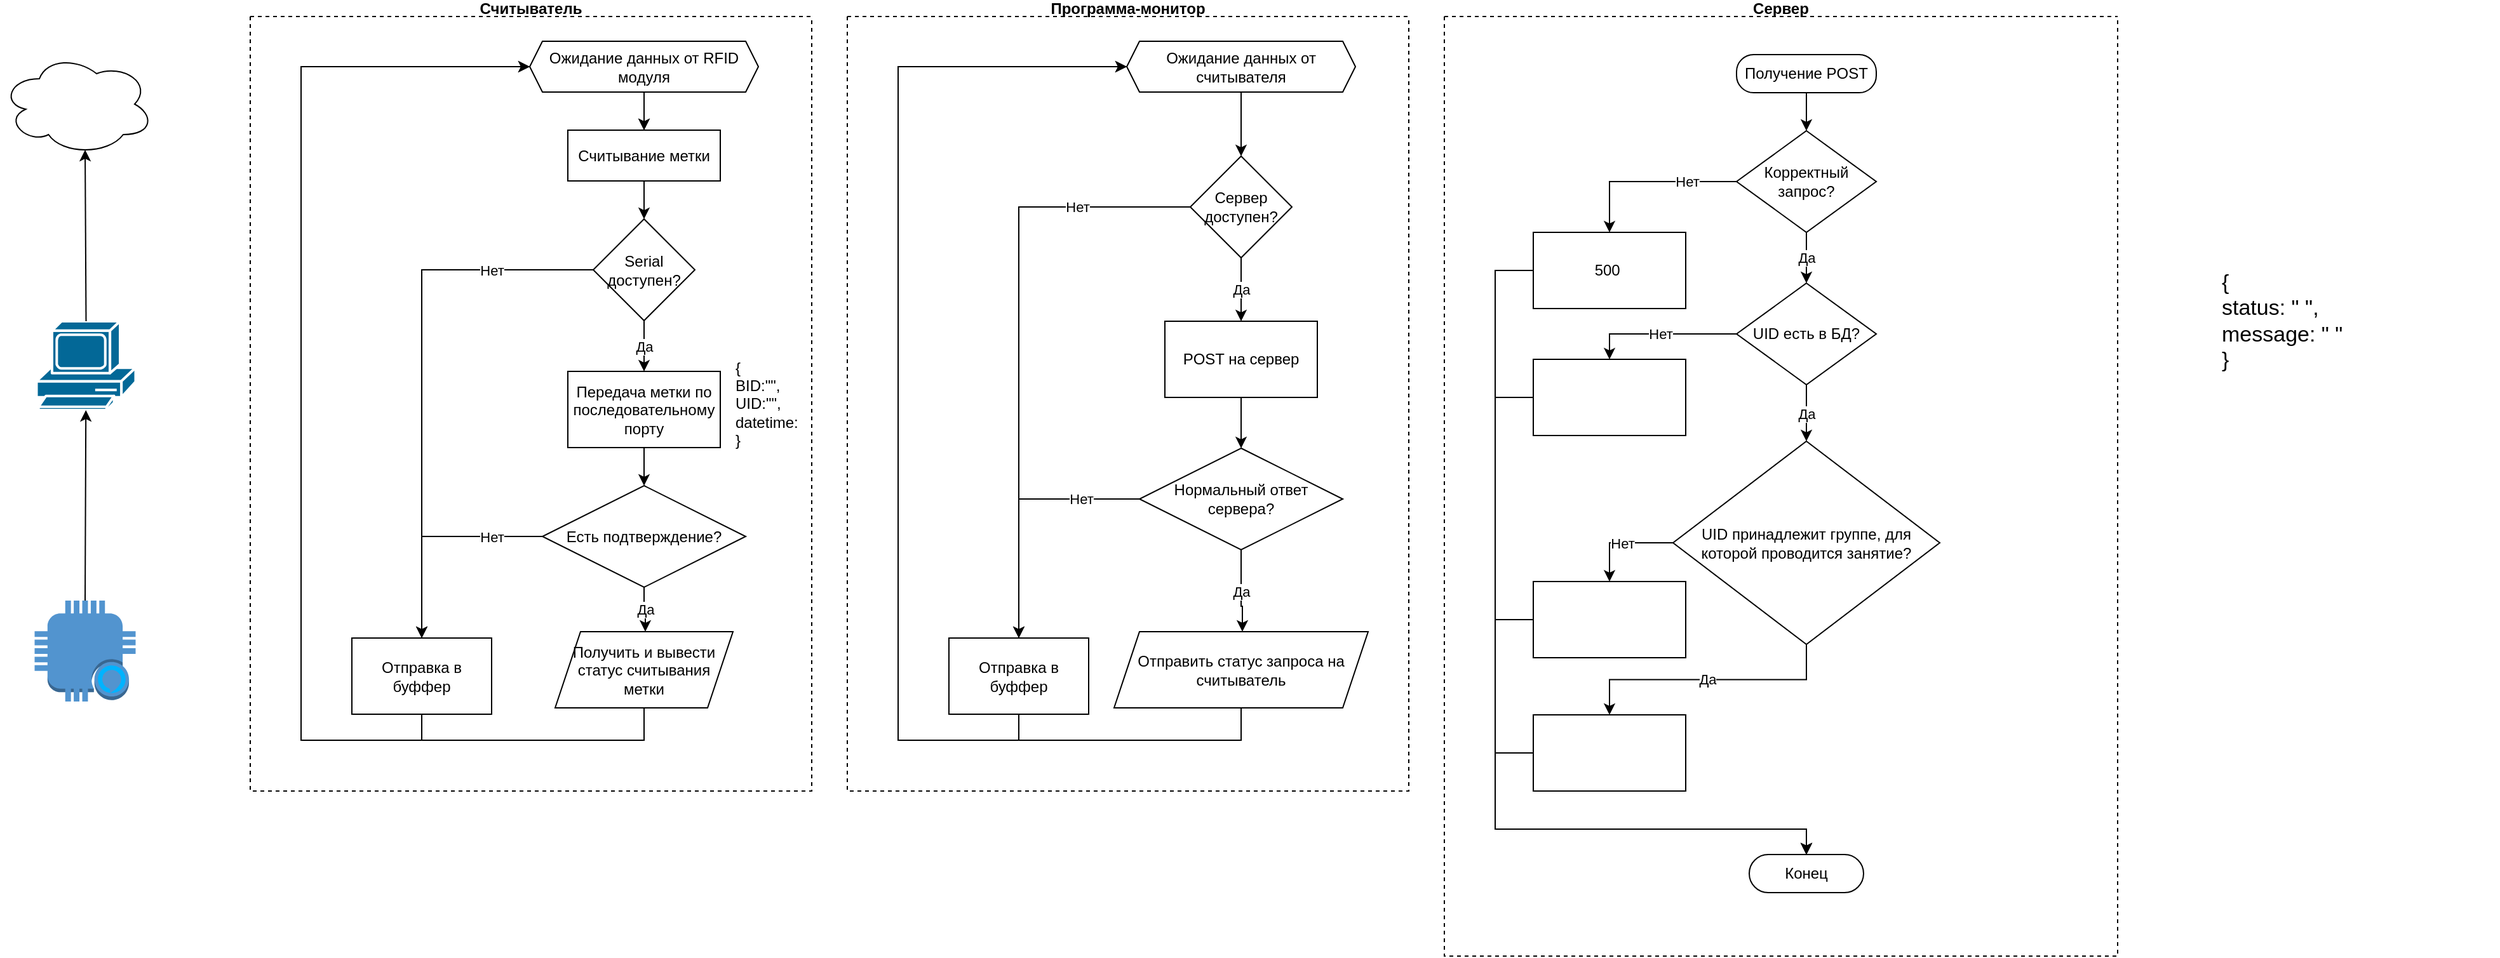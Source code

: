<mxfile version="23.1.5" type="device">
  <diagram name="Страница — 1" id="WOYqKdzdzDV9ytU2vDm6">
    <mxGraphModel dx="1331" dy="868" grid="1" gridSize="10" guides="1" tooltips="1" connect="1" arrows="1" fold="1" page="1" pageScale="1" pageWidth="827" pageHeight="1169" math="0" shadow="0">
      <root>
        <mxCell id="0" />
        <mxCell id="1" parent="0" />
        <mxCell id="_RcObp1UKZZbAm8PMu90-1" value="" style="ellipse;shape=cloud;whiteSpace=wrap;html=1;" parent="1" vertex="1">
          <mxGeometry x="34" y="119" width="120" height="80" as="geometry" />
        </mxCell>
        <mxCell id="_RcObp1UKZZbAm8PMu90-2" value="" style="shape=mxgraph.cisco.computers_and_peripherals.pc;sketch=0;html=1;pointerEvents=1;dashed=0;fillColor=#036897;strokeColor=#ffffff;strokeWidth=2;verticalLabelPosition=bottom;verticalAlign=top;align=center;outlineConnect=0;" parent="1" vertex="1">
          <mxGeometry x="61.75" y="330" width="78" height="70" as="geometry" />
        </mxCell>
        <mxCell id="_RcObp1UKZZbAm8PMu90-4" value="" style="outlineConnect=0;dashed=0;verticalLabelPosition=bottom;verticalAlign=top;align=center;html=1;shape=mxgraph.aws3.alexa_enabled_device;fillColor=#5294CF;gradientColor=none;" parent="1" vertex="1">
          <mxGeometry x="60.25" y="550" width="79.5" height="79.5" as="geometry" />
        </mxCell>
        <mxCell id="_RcObp1UKZZbAm8PMu90-5" value="" style="endArrow=classic;html=1;rounded=0;exitX=0.5;exitY=0;exitDx=0;exitDy=0;exitPerimeter=0;" parent="1" target="_RcObp1UKZZbAm8PMu90-2" edge="1" source="_RcObp1UKZZbAm8PMu90-4">
          <mxGeometry width="50" height="50" relative="1" as="geometry">
            <mxPoint x="220" y="420" as="sourcePoint" />
            <mxPoint x="260" y="520" as="targetPoint" />
          </mxGeometry>
        </mxCell>
        <mxCell id="_RcObp1UKZZbAm8PMu90-6" value="" style="endArrow=classic;html=1;rounded=0;entryX=0.55;entryY=0.95;entryDx=0;entryDy=0;entryPerimeter=0;exitX=0.5;exitY=0;exitDx=0;exitDy=0;exitPerimeter=0;" parent="1" source="_RcObp1UKZZbAm8PMu90-2" target="_RcObp1UKZZbAm8PMu90-1" edge="1">
          <mxGeometry width="50" height="50" relative="1" as="geometry">
            <mxPoint x="220" y="470" as="sourcePoint" />
            <mxPoint x="270" y="420" as="targetPoint" />
          </mxGeometry>
        </mxCell>
        <mxCell id="eG0Ae-GjSdYo6eCBfR_g-20" value="Считыватель&#xa;" style="swimlane;startSize=0;dashed=1;" vertex="1" parent="1">
          <mxGeometry x="230" y="90" width="442" height="610" as="geometry" />
        </mxCell>
        <mxCell id="eG0Ae-GjSdYo6eCBfR_g-64" style="edgeStyle=orthogonalEdgeStyle;rounded=0;orthogonalLoop=1;jettySize=auto;html=1;entryX=0.5;entryY=0;entryDx=0;entryDy=0;" edge="1" parent="eG0Ae-GjSdYo6eCBfR_g-20" source="eG0Ae-GjSdYo6eCBfR_g-1" target="eG0Ae-GjSdYo6eCBfR_g-3">
          <mxGeometry relative="1" as="geometry" />
        </mxCell>
        <mxCell id="eG0Ae-GjSdYo6eCBfR_g-1" value="Ожидание данных от RFID модуля" style="shape=hexagon;perimeter=hexagonPerimeter2;whiteSpace=wrap;html=1;fixedSize=1;size=10;" vertex="1" parent="eG0Ae-GjSdYo6eCBfR_g-20">
          <mxGeometry x="220" y="19.5" width="180" height="40" as="geometry" />
        </mxCell>
        <mxCell id="eG0Ae-GjSdYo6eCBfR_g-2" value="Serial доступен?" style="rhombus;whiteSpace=wrap;html=1;" vertex="1" parent="eG0Ae-GjSdYo6eCBfR_g-20">
          <mxGeometry x="270" y="159.5" width="80" height="80" as="geometry" />
        </mxCell>
        <mxCell id="eG0Ae-GjSdYo6eCBfR_g-8" style="edgeStyle=orthogonalEdgeStyle;rounded=0;orthogonalLoop=1;jettySize=auto;html=1;entryX=0.5;entryY=0;entryDx=0;entryDy=0;" edge="1" parent="eG0Ae-GjSdYo6eCBfR_g-20" source="eG0Ae-GjSdYo6eCBfR_g-3" target="eG0Ae-GjSdYo6eCBfR_g-2">
          <mxGeometry relative="1" as="geometry" />
        </mxCell>
        <mxCell id="eG0Ae-GjSdYo6eCBfR_g-3" value="Считывание метки" style="rounded=0;whiteSpace=wrap;html=1;" vertex="1" parent="eG0Ae-GjSdYo6eCBfR_g-20">
          <mxGeometry x="250" y="89.5" width="120" height="40" as="geometry" />
        </mxCell>
        <mxCell id="eG0Ae-GjSdYo6eCBfR_g-4" style="edgeStyle=orthogonalEdgeStyle;rounded=0;orthogonalLoop=1;jettySize=auto;html=1;entryX=0.5;entryY=0;entryDx=0;entryDy=0;" edge="1" parent="eG0Ae-GjSdYo6eCBfR_g-20" source="eG0Ae-GjSdYo6eCBfR_g-1" target="eG0Ae-GjSdYo6eCBfR_g-3">
          <mxGeometry relative="1" as="geometry" />
        </mxCell>
        <mxCell id="eG0Ae-GjSdYo6eCBfR_g-5" value="Передача метки по последовательному порту" style="rounded=0;whiteSpace=wrap;html=1;" vertex="1" parent="eG0Ae-GjSdYo6eCBfR_g-20">
          <mxGeometry x="250" y="279.5" width="120" height="60" as="geometry" />
        </mxCell>
        <mxCell id="eG0Ae-GjSdYo6eCBfR_g-9" value="Да" style="edgeStyle=orthogonalEdgeStyle;rounded=0;orthogonalLoop=1;jettySize=auto;html=1;entryX=0.5;entryY=0;entryDx=0;entryDy=0;" edge="1" parent="eG0Ae-GjSdYo6eCBfR_g-20" source="eG0Ae-GjSdYo6eCBfR_g-2" target="eG0Ae-GjSdYo6eCBfR_g-5">
          <mxGeometry relative="1" as="geometry" />
        </mxCell>
        <mxCell id="eG0Ae-GjSdYo6eCBfR_g-10" value="Есть подтверждение?" style="rhombus;whiteSpace=wrap;html=1;" vertex="1" parent="eG0Ae-GjSdYo6eCBfR_g-20">
          <mxGeometry x="230" y="369.5" width="160" height="80" as="geometry" />
        </mxCell>
        <mxCell id="eG0Ae-GjSdYo6eCBfR_g-11" style="edgeStyle=orthogonalEdgeStyle;rounded=0;orthogonalLoop=1;jettySize=auto;html=1;entryX=0.5;entryY=0;entryDx=0;entryDy=0;" edge="1" parent="eG0Ae-GjSdYo6eCBfR_g-20" source="eG0Ae-GjSdYo6eCBfR_g-5" target="eG0Ae-GjSdYo6eCBfR_g-10">
          <mxGeometry relative="1" as="geometry" />
        </mxCell>
        <mxCell id="eG0Ae-GjSdYo6eCBfR_g-18" style="edgeStyle=orthogonalEdgeStyle;rounded=0;orthogonalLoop=1;jettySize=auto;html=1;entryX=0;entryY=0.5;entryDx=0;entryDy=0;" edge="1" parent="eG0Ae-GjSdYo6eCBfR_g-20" source="eG0Ae-GjSdYo6eCBfR_g-14" target="eG0Ae-GjSdYo6eCBfR_g-1">
          <mxGeometry relative="1" as="geometry">
            <Array as="points">
              <mxPoint x="310" y="570" />
              <mxPoint x="40" y="570" />
              <mxPoint x="40" y="40" />
            </Array>
          </mxGeometry>
        </mxCell>
        <mxCell id="eG0Ae-GjSdYo6eCBfR_g-14" value="Получить и вывести статус считывания метки" style="shape=parallelogram;perimeter=parallelogramPerimeter;whiteSpace=wrap;html=1;fixedSize=1;" vertex="1" parent="eG0Ae-GjSdYo6eCBfR_g-20">
          <mxGeometry x="240" y="484.5" width="140" height="60" as="geometry" />
        </mxCell>
        <mxCell id="eG0Ae-GjSdYo6eCBfR_g-13" value="Да" style="edgeStyle=orthogonalEdgeStyle;rounded=0;orthogonalLoop=1;jettySize=auto;html=1;" edge="1" parent="eG0Ae-GjSdYo6eCBfR_g-20" source="eG0Ae-GjSdYo6eCBfR_g-10" target="eG0Ae-GjSdYo6eCBfR_g-14">
          <mxGeometry relative="1" as="geometry">
            <mxPoint x="310" y="479.5" as="targetPoint" />
            <Array as="points">
              <mxPoint x="310" y="464.5" />
              <mxPoint x="311" y="464.5" />
            </Array>
          </mxGeometry>
        </mxCell>
        <mxCell id="eG0Ae-GjSdYo6eCBfR_g-19" style="edgeStyle=orthogonalEdgeStyle;rounded=0;orthogonalLoop=1;jettySize=auto;html=1;entryX=0;entryY=0.5;entryDx=0;entryDy=0;" edge="1" parent="eG0Ae-GjSdYo6eCBfR_g-20" source="eG0Ae-GjSdYo6eCBfR_g-15" target="eG0Ae-GjSdYo6eCBfR_g-1">
          <mxGeometry relative="1" as="geometry">
            <Array as="points">
              <mxPoint x="135" y="570" />
              <mxPoint x="40" y="570" />
              <mxPoint x="40" y="40" />
            </Array>
          </mxGeometry>
        </mxCell>
        <mxCell id="eG0Ae-GjSdYo6eCBfR_g-15" value="Отправка в буффер" style="rounded=0;whiteSpace=wrap;html=1;" vertex="1" parent="eG0Ae-GjSdYo6eCBfR_g-20">
          <mxGeometry x="80" y="489.5" width="110" height="60" as="geometry" />
        </mxCell>
        <mxCell id="eG0Ae-GjSdYo6eCBfR_g-16" value="Нет" style="edgeStyle=orthogonalEdgeStyle;rounded=0;orthogonalLoop=1;jettySize=auto;html=1;entryX=0.5;entryY=0;entryDx=0;entryDy=0;" edge="1" parent="eG0Ae-GjSdYo6eCBfR_g-20" source="eG0Ae-GjSdYo6eCBfR_g-2" target="eG0Ae-GjSdYo6eCBfR_g-15">
          <mxGeometry x="-0.624" relative="1" as="geometry">
            <mxPoint as="offset" />
          </mxGeometry>
        </mxCell>
        <mxCell id="eG0Ae-GjSdYo6eCBfR_g-17" value="Нет" style="edgeStyle=orthogonalEdgeStyle;rounded=0;orthogonalLoop=1;jettySize=auto;html=1;entryX=0.5;entryY=0;entryDx=0;entryDy=0;" edge="1" parent="eG0Ae-GjSdYo6eCBfR_g-20" source="eG0Ae-GjSdYo6eCBfR_g-10" target="eG0Ae-GjSdYo6eCBfR_g-15">
          <mxGeometry x="-0.543" relative="1" as="geometry">
            <mxPoint as="offset" />
          </mxGeometry>
        </mxCell>
        <mxCell id="eG0Ae-GjSdYo6eCBfR_g-42" value="{&lt;br&gt;BID:&quot;&quot;, UID:&quot;&quot;,&lt;br&gt;datetime:&amp;nbsp;&lt;br&gt;}" style="text;html=1;align=left;verticalAlign=middle;whiteSpace=wrap;rounded=0;" vertex="1" parent="eG0Ae-GjSdYo6eCBfR_g-20">
          <mxGeometry x="380" y="290" width="60" height="30" as="geometry" />
        </mxCell>
        <mxCell id="eG0Ae-GjSdYo6eCBfR_g-21" value="Программа-монитор&#xa;" style="swimlane;startSize=0;dashed=1;" vertex="1" parent="1">
          <mxGeometry x="700" y="90" width="442" height="610" as="geometry" />
        </mxCell>
        <mxCell id="eG0Ae-GjSdYo6eCBfR_g-22" value="Ожидание данных от считывателя" style="shape=hexagon;perimeter=hexagonPerimeter2;whiteSpace=wrap;html=1;fixedSize=1;size=10;" vertex="1" parent="eG0Ae-GjSdYo6eCBfR_g-21">
          <mxGeometry x="220" y="19.5" width="180" height="40" as="geometry" />
        </mxCell>
        <mxCell id="eG0Ae-GjSdYo6eCBfR_g-23" value="Сервер доступен?" style="rhombus;whiteSpace=wrap;html=1;" vertex="1" parent="eG0Ae-GjSdYo6eCBfR_g-21">
          <mxGeometry x="270" y="110" width="80" height="80" as="geometry" />
        </mxCell>
        <mxCell id="eG0Ae-GjSdYo6eCBfR_g-26" style="edgeStyle=orthogonalEdgeStyle;rounded=0;orthogonalLoop=1;jettySize=auto;html=1;entryX=0.5;entryY=0;entryDx=0;entryDy=0;" edge="1" parent="eG0Ae-GjSdYo6eCBfR_g-21" source="eG0Ae-GjSdYo6eCBfR_g-22" target="eG0Ae-GjSdYo6eCBfR_g-23">
          <mxGeometry relative="1" as="geometry">
            <mxPoint x="310" y="89.5" as="targetPoint" />
          </mxGeometry>
        </mxCell>
        <mxCell id="eG0Ae-GjSdYo6eCBfR_g-27" value="POST на сервер" style="rounded=0;whiteSpace=wrap;html=1;" vertex="1" parent="eG0Ae-GjSdYo6eCBfR_g-21">
          <mxGeometry x="250" y="240" width="120" height="60" as="geometry" />
        </mxCell>
        <mxCell id="eG0Ae-GjSdYo6eCBfR_g-28" value="Да" style="edgeStyle=orthogonalEdgeStyle;rounded=0;orthogonalLoop=1;jettySize=auto;html=1;entryX=0.5;entryY=0;entryDx=0;entryDy=0;" edge="1" parent="eG0Ae-GjSdYo6eCBfR_g-21" source="eG0Ae-GjSdYo6eCBfR_g-23" target="eG0Ae-GjSdYo6eCBfR_g-27">
          <mxGeometry relative="1" as="geometry" />
        </mxCell>
        <mxCell id="eG0Ae-GjSdYo6eCBfR_g-29" value="Нормальный ответ сервера?" style="rhombus;whiteSpace=wrap;html=1;" vertex="1" parent="eG0Ae-GjSdYo6eCBfR_g-21">
          <mxGeometry x="230" y="340" width="160" height="80" as="geometry" />
        </mxCell>
        <mxCell id="eG0Ae-GjSdYo6eCBfR_g-30" style="edgeStyle=orthogonalEdgeStyle;rounded=0;orthogonalLoop=1;jettySize=auto;html=1;entryX=0.5;entryY=0;entryDx=0;entryDy=0;" edge="1" parent="eG0Ae-GjSdYo6eCBfR_g-21" source="eG0Ae-GjSdYo6eCBfR_g-27" target="eG0Ae-GjSdYo6eCBfR_g-29">
          <mxGeometry relative="1" as="geometry" />
        </mxCell>
        <mxCell id="eG0Ae-GjSdYo6eCBfR_g-31" style="edgeStyle=orthogonalEdgeStyle;rounded=0;orthogonalLoop=1;jettySize=auto;html=1;entryX=0;entryY=0.5;entryDx=0;entryDy=0;" edge="1" parent="eG0Ae-GjSdYo6eCBfR_g-21" source="eG0Ae-GjSdYo6eCBfR_g-32" target="eG0Ae-GjSdYo6eCBfR_g-22">
          <mxGeometry relative="1" as="geometry">
            <Array as="points">
              <mxPoint x="310" y="570" />
              <mxPoint x="40" y="570" />
              <mxPoint x="40" y="40" />
            </Array>
          </mxGeometry>
        </mxCell>
        <mxCell id="eG0Ae-GjSdYo6eCBfR_g-32" value="Отправить статус запроса на считыватель" style="shape=parallelogram;perimeter=parallelogramPerimeter;whiteSpace=wrap;html=1;fixedSize=1;" vertex="1" parent="eG0Ae-GjSdYo6eCBfR_g-21">
          <mxGeometry x="210" y="484.5" width="200" height="60" as="geometry" />
        </mxCell>
        <mxCell id="eG0Ae-GjSdYo6eCBfR_g-33" value="Да" style="edgeStyle=orthogonalEdgeStyle;rounded=0;orthogonalLoop=1;jettySize=auto;html=1;" edge="1" parent="eG0Ae-GjSdYo6eCBfR_g-21" source="eG0Ae-GjSdYo6eCBfR_g-29" target="eG0Ae-GjSdYo6eCBfR_g-32">
          <mxGeometry relative="1" as="geometry">
            <mxPoint x="310" y="479.5" as="targetPoint" />
            <Array as="points">
              <mxPoint x="310" y="464.5" />
              <mxPoint x="311" y="464.5" />
            </Array>
          </mxGeometry>
        </mxCell>
        <mxCell id="eG0Ae-GjSdYo6eCBfR_g-34" style="edgeStyle=orthogonalEdgeStyle;rounded=0;orthogonalLoop=1;jettySize=auto;html=1;entryX=0;entryY=0.5;entryDx=0;entryDy=0;" edge="1" parent="eG0Ae-GjSdYo6eCBfR_g-21" source="eG0Ae-GjSdYo6eCBfR_g-35" target="eG0Ae-GjSdYo6eCBfR_g-22">
          <mxGeometry relative="1" as="geometry">
            <Array as="points">
              <mxPoint x="135" y="570" />
              <mxPoint x="40" y="570" />
              <mxPoint x="40" y="40" />
            </Array>
          </mxGeometry>
        </mxCell>
        <mxCell id="eG0Ae-GjSdYo6eCBfR_g-35" value="Отправка в буффер" style="rounded=0;whiteSpace=wrap;html=1;" vertex="1" parent="eG0Ae-GjSdYo6eCBfR_g-21">
          <mxGeometry x="80" y="489.5" width="110" height="60" as="geometry" />
        </mxCell>
        <mxCell id="eG0Ae-GjSdYo6eCBfR_g-36" value="Нет" style="edgeStyle=orthogonalEdgeStyle;rounded=0;orthogonalLoop=1;jettySize=auto;html=1;entryX=0.5;entryY=0;entryDx=0;entryDy=0;" edge="1" parent="eG0Ae-GjSdYo6eCBfR_g-21" source="eG0Ae-GjSdYo6eCBfR_g-23" target="eG0Ae-GjSdYo6eCBfR_g-35">
          <mxGeometry x="-0.624" relative="1" as="geometry">
            <mxPoint as="offset" />
          </mxGeometry>
        </mxCell>
        <mxCell id="eG0Ae-GjSdYo6eCBfR_g-37" value="Нет" style="edgeStyle=orthogonalEdgeStyle;rounded=0;orthogonalLoop=1;jettySize=auto;html=1;entryX=0.5;entryY=0;entryDx=0;entryDy=0;" edge="1" parent="eG0Ae-GjSdYo6eCBfR_g-21" source="eG0Ae-GjSdYo6eCBfR_g-29" target="eG0Ae-GjSdYo6eCBfR_g-35">
          <mxGeometry x="-0.543" relative="1" as="geometry">
            <mxPoint as="offset" />
          </mxGeometry>
        </mxCell>
        <mxCell id="eG0Ae-GjSdYo6eCBfR_g-51" value="Сервер&#xa;" style="swimlane;startSize=0;dashed=1;" vertex="1" parent="1">
          <mxGeometry x="1170" y="90" width="530" height="740" as="geometry" />
        </mxCell>
        <mxCell id="eG0Ae-GjSdYo6eCBfR_g-41" value="Получение POST" style="rounded=1;whiteSpace=wrap;html=1;arcSize=45;" vertex="1" parent="eG0Ae-GjSdYo6eCBfR_g-51">
          <mxGeometry x="230" y="30" width="110" height="30" as="geometry" />
        </mxCell>
        <mxCell id="eG0Ae-GjSdYo6eCBfR_g-43" value="Корректный запрос?" style="rhombus;whiteSpace=wrap;html=1;" vertex="1" parent="eG0Ae-GjSdYo6eCBfR_g-51">
          <mxGeometry x="230" y="90" width="110" height="80" as="geometry" />
        </mxCell>
        <mxCell id="eG0Ae-GjSdYo6eCBfR_g-44" style="edgeStyle=orthogonalEdgeStyle;rounded=0;orthogonalLoop=1;jettySize=auto;html=1;entryX=0.5;entryY=0;entryDx=0;entryDy=0;" edge="1" parent="eG0Ae-GjSdYo6eCBfR_g-51" source="eG0Ae-GjSdYo6eCBfR_g-41" target="eG0Ae-GjSdYo6eCBfR_g-43">
          <mxGeometry relative="1" as="geometry" />
        </mxCell>
        <mxCell id="eG0Ae-GjSdYo6eCBfR_g-59" style="edgeStyle=orthogonalEdgeStyle;rounded=0;orthogonalLoop=1;jettySize=auto;html=1;entryX=0.5;entryY=0;entryDx=0;entryDy=0;" edge="1" parent="eG0Ae-GjSdYo6eCBfR_g-51" source="eG0Ae-GjSdYo6eCBfR_g-45" target="eG0Ae-GjSdYo6eCBfR_g-58">
          <mxGeometry relative="1" as="geometry">
            <Array as="points">
              <mxPoint x="40" y="200" />
              <mxPoint x="40" y="640" />
              <mxPoint x="285" y="640" />
            </Array>
          </mxGeometry>
        </mxCell>
        <mxCell id="eG0Ae-GjSdYo6eCBfR_g-45" value="500&amp;nbsp;" style="rounded=0;whiteSpace=wrap;html=1;" vertex="1" parent="eG0Ae-GjSdYo6eCBfR_g-51">
          <mxGeometry x="70" y="170" width="120" height="60" as="geometry" />
        </mxCell>
        <mxCell id="eG0Ae-GjSdYo6eCBfR_g-46" value="Нет" style="edgeStyle=orthogonalEdgeStyle;rounded=0;orthogonalLoop=1;jettySize=auto;html=1;entryX=0.5;entryY=0;entryDx=0;entryDy=0;" edge="1" parent="eG0Ae-GjSdYo6eCBfR_g-51" source="eG0Ae-GjSdYo6eCBfR_g-43" target="eG0Ae-GjSdYo6eCBfR_g-45">
          <mxGeometry x="-0.444" relative="1" as="geometry">
            <Array as="points">
              <mxPoint x="130" y="130" />
            </Array>
            <mxPoint as="offset" />
          </mxGeometry>
        </mxCell>
        <mxCell id="eG0Ae-GjSdYo6eCBfR_g-53" value="Да" style="edgeStyle=orthogonalEdgeStyle;rounded=0;orthogonalLoop=1;jettySize=auto;html=1;entryX=0.5;entryY=0;entryDx=0;entryDy=0;" edge="1" parent="eG0Ae-GjSdYo6eCBfR_g-51" source="eG0Ae-GjSdYo6eCBfR_g-47" target="eG0Ae-GjSdYo6eCBfR_g-52">
          <mxGeometry relative="1" as="geometry" />
        </mxCell>
        <mxCell id="eG0Ae-GjSdYo6eCBfR_g-47" value="UID есть в БД?" style="rhombus;whiteSpace=wrap;html=1;" vertex="1" parent="eG0Ae-GjSdYo6eCBfR_g-51">
          <mxGeometry x="230" y="210" width="110" height="80" as="geometry" />
        </mxCell>
        <mxCell id="eG0Ae-GjSdYo6eCBfR_g-48" value="Да" style="edgeStyle=orthogonalEdgeStyle;rounded=0;orthogonalLoop=1;jettySize=auto;html=1;entryX=0.5;entryY=0;entryDx=0;entryDy=0;" edge="1" parent="eG0Ae-GjSdYo6eCBfR_g-51" source="eG0Ae-GjSdYo6eCBfR_g-43" target="eG0Ae-GjSdYo6eCBfR_g-47">
          <mxGeometry relative="1" as="geometry" />
        </mxCell>
        <mxCell id="eG0Ae-GjSdYo6eCBfR_g-60" style="edgeStyle=orthogonalEdgeStyle;rounded=0;orthogonalLoop=1;jettySize=auto;html=1;" edge="1" parent="eG0Ae-GjSdYo6eCBfR_g-51" source="eG0Ae-GjSdYo6eCBfR_g-49" target="eG0Ae-GjSdYo6eCBfR_g-58">
          <mxGeometry relative="1" as="geometry">
            <Array as="points">
              <mxPoint x="40" y="300" />
              <mxPoint x="40" y="640" />
              <mxPoint x="285" y="640" />
            </Array>
          </mxGeometry>
        </mxCell>
        <mxCell id="eG0Ae-GjSdYo6eCBfR_g-49" value="" style="rounded=0;whiteSpace=wrap;html=1;" vertex="1" parent="eG0Ae-GjSdYo6eCBfR_g-51">
          <mxGeometry x="70" y="270" width="120" height="60" as="geometry" />
        </mxCell>
        <mxCell id="eG0Ae-GjSdYo6eCBfR_g-50" value="Нет" style="edgeStyle=orthogonalEdgeStyle;rounded=0;orthogonalLoop=1;jettySize=auto;html=1;entryX=0.5;entryY=0;entryDx=0;entryDy=0;" edge="1" parent="eG0Ae-GjSdYo6eCBfR_g-51" source="eG0Ae-GjSdYo6eCBfR_g-47" target="eG0Ae-GjSdYo6eCBfR_g-49">
          <mxGeometry relative="1" as="geometry" />
        </mxCell>
        <mxCell id="eG0Ae-GjSdYo6eCBfR_g-55" value="Нет" style="edgeStyle=orthogonalEdgeStyle;rounded=0;orthogonalLoop=1;jettySize=auto;html=1;entryX=0.5;entryY=0;entryDx=0;entryDy=0;" edge="1" parent="eG0Ae-GjSdYo6eCBfR_g-51" source="eG0Ae-GjSdYo6eCBfR_g-52" target="eG0Ae-GjSdYo6eCBfR_g-54">
          <mxGeometry relative="1" as="geometry">
            <Array as="points">
              <mxPoint x="130" y="415" />
            </Array>
          </mxGeometry>
        </mxCell>
        <mxCell id="eG0Ae-GjSdYo6eCBfR_g-57" value="Да" style="edgeStyle=orthogonalEdgeStyle;rounded=0;orthogonalLoop=1;jettySize=auto;html=1;entryX=0.5;entryY=0;entryDx=0;entryDy=0;" edge="1" parent="eG0Ae-GjSdYo6eCBfR_g-51" source="eG0Ae-GjSdYo6eCBfR_g-52" target="eG0Ae-GjSdYo6eCBfR_g-56">
          <mxGeometry relative="1" as="geometry" />
        </mxCell>
        <mxCell id="eG0Ae-GjSdYo6eCBfR_g-52" value="UID принадлежит группе, для которой проводится занятие?" style="rhombus;whiteSpace=wrap;html=1;" vertex="1" parent="eG0Ae-GjSdYo6eCBfR_g-51">
          <mxGeometry x="180" y="334.5" width="210" height="160" as="geometry" />
        </mxCell>
        <mxCell id="eG0Ae-GjSdYo6eCBfR_g-61" style="edgeStyle=orthogonalEdgeStyle;rounded=0;orthogonalLoop=1;jettySize=auto;html=1;entryX=0.5;entryY=0;entryDx=0;entryDy=0;" edge="1" parent="eG0Ae-GjSdYo6eCBfR_g-51" source="eG0Ae-GjSdYo6eCBfR_g-54" target="eG0Ae-GjSdYo6eCBfR_g-58">
          <mxGeometry relative="1" as="geometry">
            <Array as="points">
              <mxPoint x="40" y="475" />
              <mxPoint x="40" y="640" />
              <mxPoint x="285" y="640" />
            </Array>
          </mxGeometry>
        </mxCell>
        <mxCell id="eG0Ae-GjSdYo6eCBfR_g-54" value="" style="rounded=0;whiteSpace=wrap;html=1;" vertex="1" parent="eG0Ae-GjSdYo6eCBfR_g-51">
          <mxGeometry x="70" y="445" width="120" height="60" as="geometry" />
        </mxCell>
        <mxCell id="eG0Ae-GjSdYo6eCBfR_g-62" style="edgeStyle=orthogonalEdgeStyle;rounded=0;orthogonalLoop=1;jettySize=auto;html=1;entryX=0.5;entryY=0;entryDx=0;entryDy=0;" edge="1" parent="eG0Ae-GjSdYo6eCBfR_g-51" source="eG0Ae-GjSdYo6eCBfR_g-56" target="eG0Ae-GjSdYo6eCBfR_g-58">
          <mxGeometry relative="1" as="geometry">
            <Array as="points">
              <mxPoint x="40" y="580" />
              <mxPoint x="40" y="640" />
              <mxPoint x="285" y="640" />
            </Array>
          </mxGeometry>
        </mxCell>
        <mxCell id="eG0Ae-GjSdYo6eCBfR_g-56" value="" style="rounded=0;whiteSpace=wrap;html=1;" vertex="1" parent="eG0Ae-GjSdYo6eCBfR_g-51">
          <mxGeometry x="70" y="550" width="120" height="60" as="geometry" />
        </mxCell>
        <mxCell id="eG0Ae-GjSdYo6eCBfR_g-58" value="Конец" style="rounded=1;whiteSpace=wrap;html=1;arcSize=50;" vertex="1" parent="eG0Ae-GjSdYo6eCBfR_g-51">
          <mxGeometry x="240" y="660" width="90" height="30" as="geometry" />
        </mxCell>
        <mxCell id="eG0Ae-GjSdYo6eCBfR_g-63" value="&lt;font style=&quot;font-size: 17px;&quot;&gt;{&lt;br&gt;status: &quot; &quot;,&lt;br&gt;message: &quot; &quot;&lt;br&gt;&lt;/font&gt;&lt;div style=&quot;font-size: 17px;&quot;&gt;&lt;span style=&quot;background-color: initial;&quot;&gt;&lt;font style=&quot;font-size: 17px;&quot;&gt;}&lt;/font&gt;&lt;/span&gt;&lt;/div&gt;" style="text;html=1;align=left;verticalAlign=middle;whiteSpace=wrap;rounded=0;" vertex="1" parent="1">
          <mxGeometry x="1780" y="250" width="220" height="160" as="geometry" />
        </mxCell>
      </root>
    </mxGraphModel>
  </diagram>
</mxfile>
